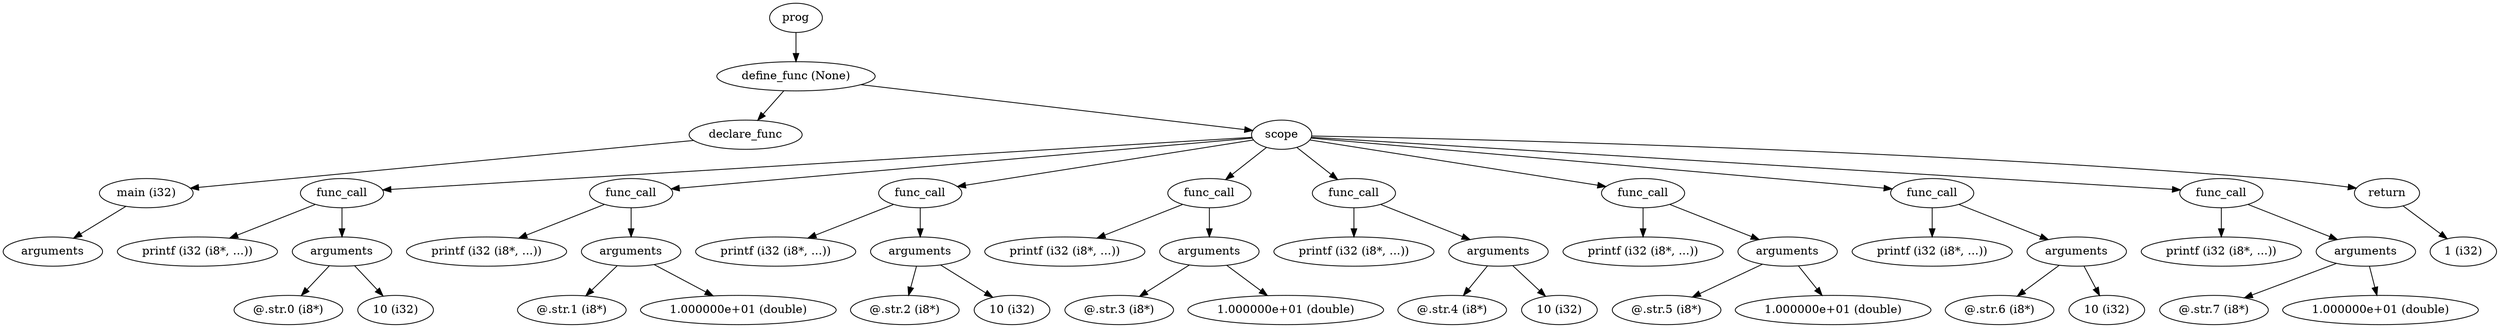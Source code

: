 digraph AST {
	node0[label="prog"]
	node1[label="define_func (None)"]
	node0->node1
	node2[label="declare_func"]
	node1->node2
	node3[label="main (i32)"]
	node2->node3
	node4[label="arguments"]
	node3->node4
	node5[label="scope"]
	node1->node5
	node6[label="func_call"]
	node5->node6
	node7[label="printf (i32 (i8*, ...))"]
	node6->node7
	node8[label="arguments"]
	node6->node8
	node9[label="@.str.0 (i8*)"]
	node8->node9
	node10[label="10 (i32)"]
	node8->node10
	node13[label="func_call"]
	node5->node13
	node14[label="printf (i32 (i8*, ...))"]
	node13->node14
	node15[label="arguments"]
	node13->node15
	node16[label="@.str.1 (i8*)"]
	node15->node16
	node17[label="1.000000e+01 (double)"]
	node15->node17
	node20[label="func_call"]
	node5->node20
	node21[label="printf (i32 (i8*, ...))"]
	node20->node21
	node22[label="arguments"]
	node20->node22
	node23[label="@.str.2 (i8*)"]
	node22->node23
	node24[label="10 (i32)"]
	node22->node24
	node27[label="func_call"]
	node5->node27
	node28[label="printf (i32 (i8*, ...))"]
	node27->node28
	node29[label="arguments"]
	node27->node29
	node30[label="@.str.3 (i8*)"]
	node29->node30
	node31[label="1.000000e+01 (double)"]
	node29->node31
	node34[label="func_call"]
	node5->node34
	node35[label="printf (i32 (i8*, ...))"]
	node34->node35
	node36[label="arguments"]
	node34->node36
	node37[label="@.str.4 (i8*)"]
	node36->node37
	node38[label="10 (i32)"]
	node36->node38
	node41[label="func_call"]
	node5->node41
	node42[label="printf (i32 (i8*, ...))"]
	node41->node42
	node43[label="arguments"]
	node41->node43
	node44[label="@.str.5 (i8*)"]
	node43->node44
	node45[label="1.000000e+01 (double)"]
	node43->node45
	node48[label="func_call"]
	node5->node48
	node49[label="printf (i32 (i8*, ...))"]
	node48->node49
	node50[label="arguments"]
	node48->node50
	node51[label="@.str.6 (i8*)"]
	node50->node51
	node52[label="10 (i32)"]
	node50->node52
	node55[label="func_call"]
	node5->node55
	node56[label="printf (i32 (i8*, ...))"]
	node55->node56
	node57[label="arguments"]
	node55->node57
	node58[label="@.str.7 (i8*)"]
	node57->node58
	node59[label="1.000000e+01 (double)"]
	node57->node59
	node62[label="return"]
	node5->node62
	node63[label="1 (i32)"]
	node62->node63
}